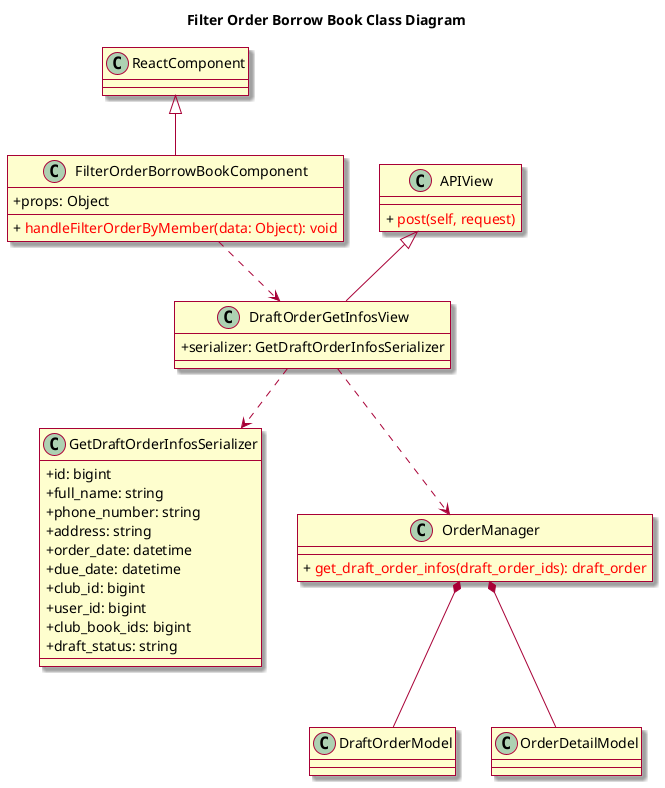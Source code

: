 @startuml
skin rose
skinparam classAttributeIconSize 0

title Filter Order Borrow Book Class Diagram
class ReactComponent

class FilterOrderBorrowBookComponent {
	+ props: Object
	+ {method} <color:red> handleFilterOrderByMember(data: Object): void
}

class DraftOrderGetInfosView {
	+ serializer: GetDraftOrderInfosSerializer
}

class APIView {
	+ {method} <color:red> post(self, request)
}
class GetDraftOrderInfosSerializer {
    + id: bigint
    + full_name: string
    + phone_number: string
    + address: string
    + order_date: datetime
    + due_date: datetime 
    + club_id: bigint
    + user_id: bigint
    + club_book_ids: bigint
    + draft_status: string
}
class OrderManager{
    + {method} <color:red> get_draft_order_infos(draft_order_ids): draft_order
}
class DraftOrderModel{

}
class OrderDetailModel{

}
ReactComponent <|-- FilterOrderBorrowBookComponent
APIView <|-- DraftOrderGetInfosView
FilterOrderBorrowBookComponent ..> DraftOrderGetInfosView
DraftOrderGetInfosView ..> GetDraftOrderInfosSerializer
DraftOrderGetInfosView ..> OrderManager
OrderManager *-- DraftOrderModel
OrderManager *-- OrderDetailModel
@enduml
